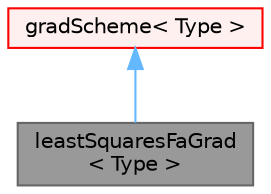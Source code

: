 digraph "leastSquaresFaGrad&lt; Type &gt;"
{
 // LATEX_PDF_SIZE
  bgcolor="transparent";
  edge [fontname=Helvetica,fontsize=10,labelfontname=Helvetica,labelfontsize=10];
  node [fontname=Helvetica,fontsize=10,shape=box,height=0.2,width=0.4];
  Node1 [id="Node000001",label="leastSquaresFaGrad\l\< Type \>",height=0.2,width=0.4,color="gray40", fillcolor="grey60", style="filled", fontcolor="black",tooltip="Second-order gradient scheme using least-squares."];
  Node2 -> Node1 [id="edge1_Node000001_Node000002",dir="back",color="steelblue1",style="solid",tooltip=" "];
  Node2 [id="Node000002",label="gradScheme\< Type \>",height=0.2,width=0.4,color="red", fillcolor="#FFF0F0", style="filled",URL="$classFoam_1_1fa_1_1gradScheme.html",tooltip="Abstract base class for finite area calculus gradient schemes."];
}
